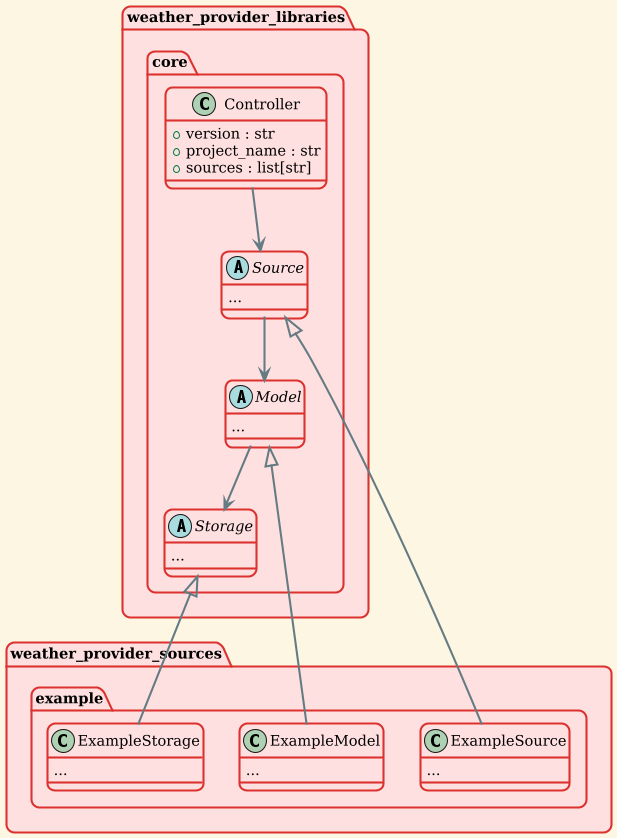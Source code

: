@startuml
'https://plantuml.com/class-diagram
!theme sunlust

package "weather_provider_libraries.core" {
    class Controller {
        +version : str
        +project_name : str
        +sources : list[str]
    }

    abstract class Source {
        ...
    }

    abstract class Model {
        ...
    }

    abstract class Storage {
        ...
    }

    Controller --> Source

    Source --> Model

    Model --> Storage
}

package "weather_provider_sources.example" {
    class ExampleSource {
        ...
    }

    class ExampleModel {
        ...
    }

    class ExampleStorage {
        ...
    }

    Source <|-- ExampleSource

    Model <|-- ExampleModel

    Storage <|-- ExampleStorage

}

@enduml
